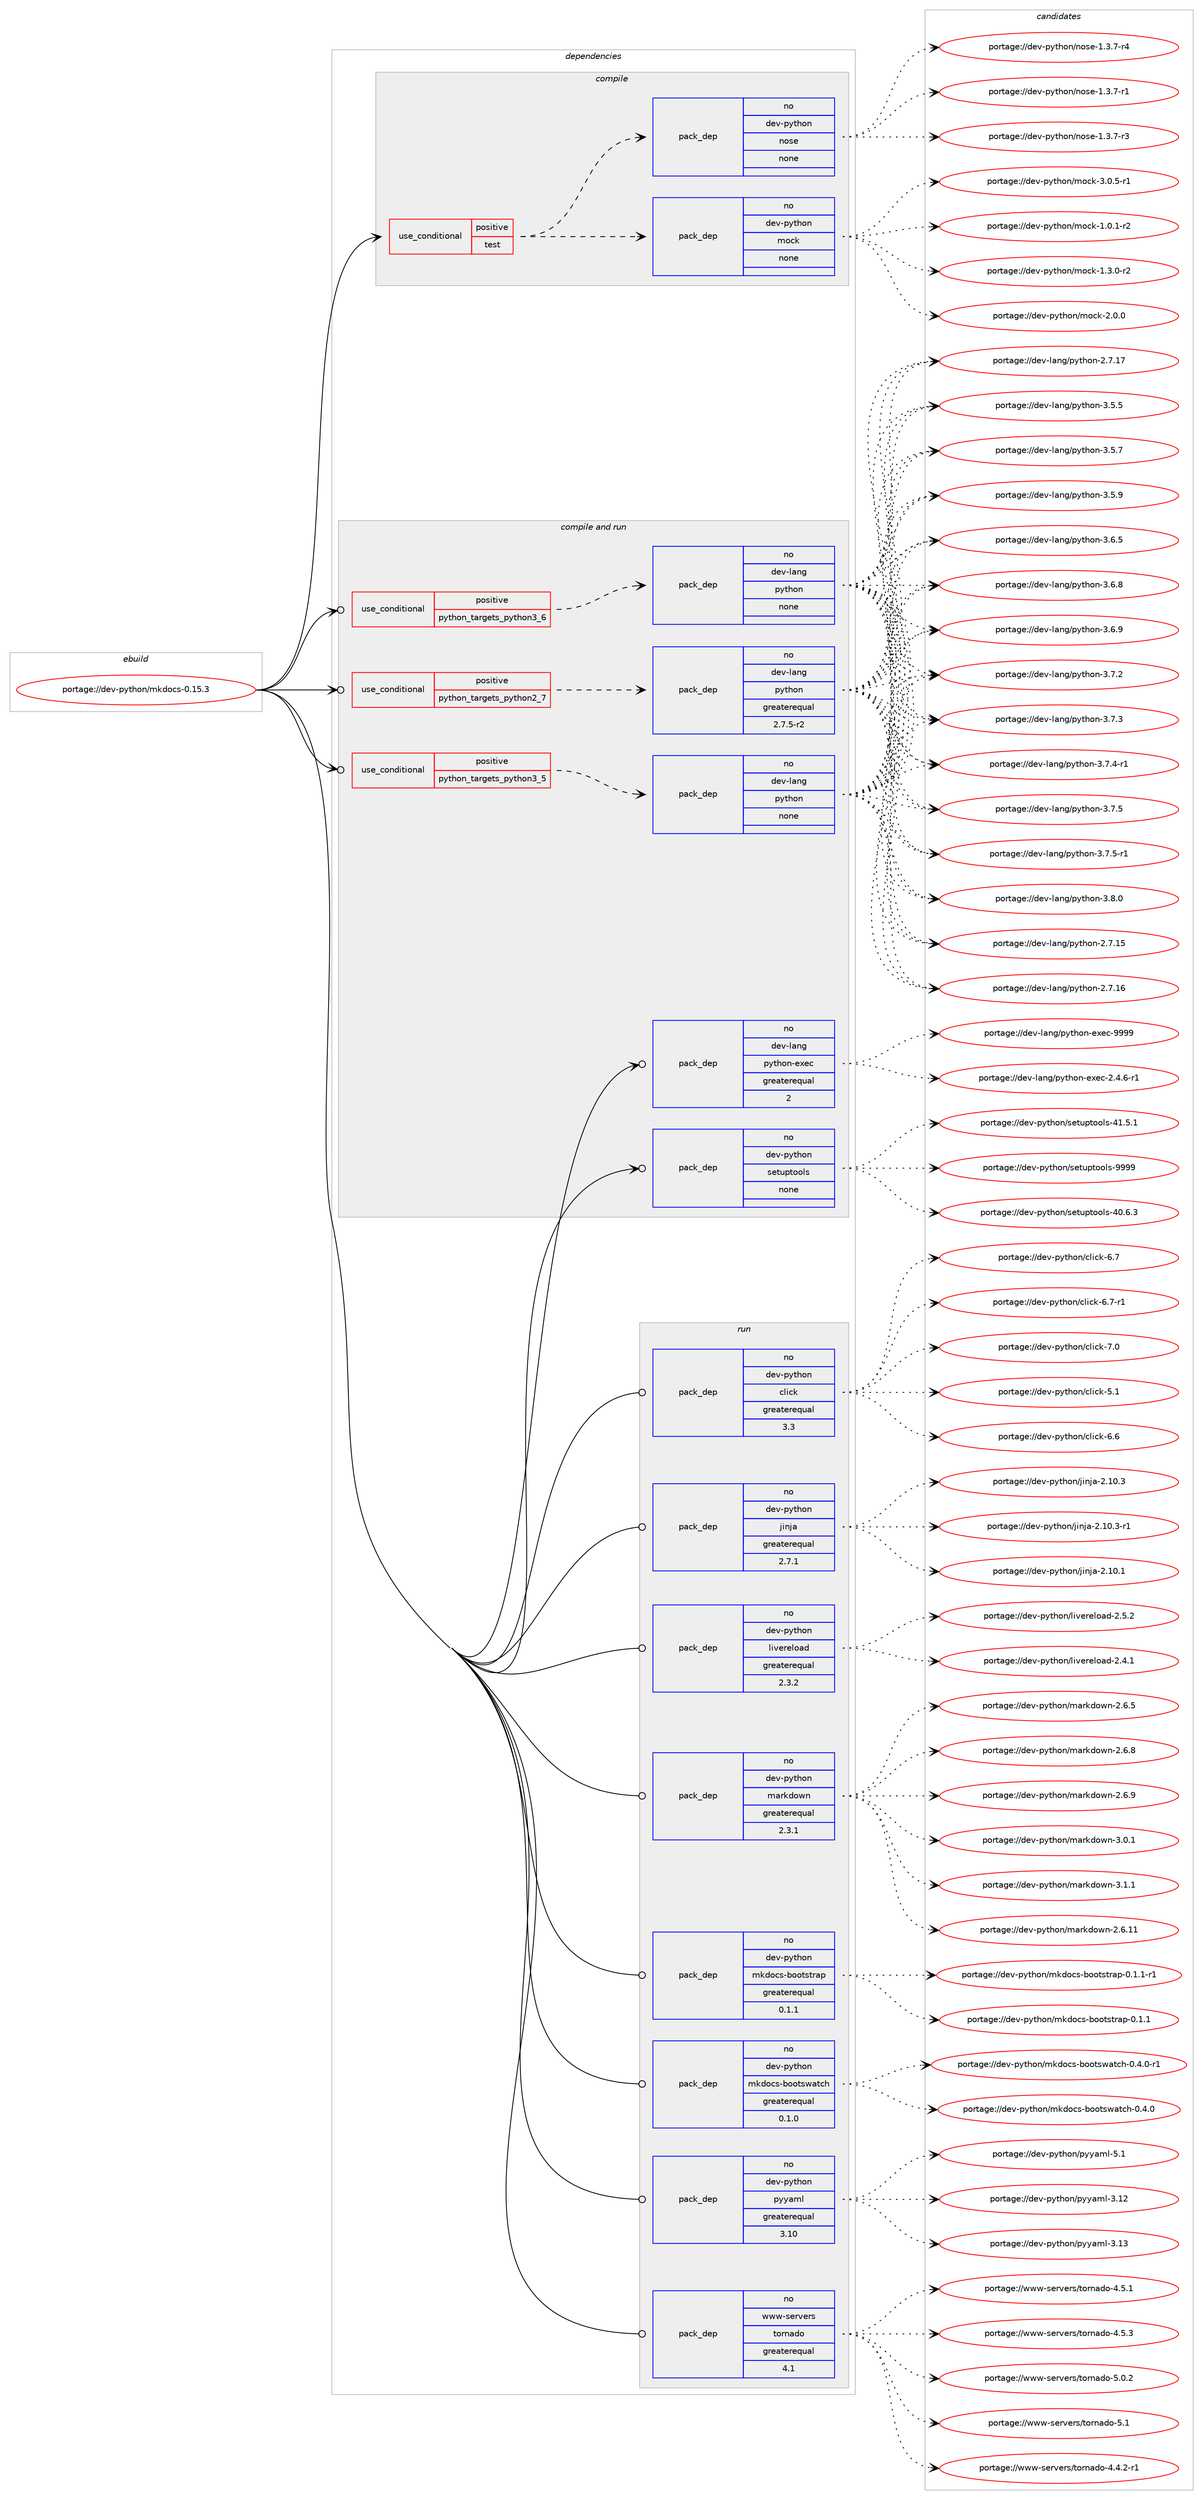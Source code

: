 digraph prolog {

# *************
# Graph options
# *************

newrank=true;
concentrate=true;
compound=true;
graph [rankdir=LR,fontname=Helvetica,fontsize=10,ranksep=1.5];#, ranksep=2.5, nodesep=0.2];
edge  [arrowhead=vee];
node  [fontname=Helvetica,fontsize=10];

# **********
# The ebuild
# **********

subgraph cluster_leftcol {
color=gray;
rank=same;
label=<<i>ebuild</i>>;
id [label="portage://dev-python/mkdocs-0.15.3", color=red, width=4, href="../dev-python/mkdocs-0.15.3.svg"];
}

# ****************
# The dependencies
# ****************

subgraph cluster_midcol {
color=gray;
label=<<i>dependencies</i>>;
subgraph cluster_compile {
fillcolor="#eeeeee";
style=filled;
label=<<i>compile</i>>;
subgraph cond31811 {
dependency149554 [label=<<TABLE BORDER="0" CELLBORDER="1" CELLSPACING="0" CELLPADDING="4"><TR><TD ROWSPAN="3" CELLPADDING="10">use_conditional</TD></TR><TR><TD>positive</TD></TR><TR><TD>test</TD></TR></TABLE>>, shape=none, color=red];
subgraph pack114417 {
dependency149555 [label=<<TABLE BORDER="0" CELLBORDER="1" CELLSPACING="0" CELLPADDING="4" WIDTH="220"><TR><TD ROWSPAN="6" CELLPADDING="30">pack_dep</TD></TR><TR><TD WIDTH="110">no</TD></TR><TR><TD>dev-python</TD></TR><TR><TD>mock</TD></TR><TR><TD>none</TD></TR><TR><TD></TD></TR></TABLE>>, shape=none, color=blue];
}
dependency149554:e -> dependency149555:w [weight=20,style="dashed",arrowhead="vee"];
subgraph pack114418 {
dependency149556 [label=<<TABLE BORDER="0" CELLBORDER="1" CELLSPACING="0" CELLPADDING="4" WIDTH="220"><TR><TD ROWSPAN="6" CELLPADDING="30">pack_dep</TD></TR><TR><TD WIDTH="110">no</TD></TR><TR><TD>dev-python</TD></TR><TR><TD>nose</TD></TR><TR><TD>none</TD></TR><TR><TD></TD></TR></TABLE>>, shape=none, color=blue];
}
dependency149554:e -> dependency149556:w [weight=20,style="dashed",arrowhead="vee"];
}
id:e -> dependency149554:w [weight=20,style="solid",arrowhead="vee"];
}
subgraph cluster_compileandrun {
fillcolor="#eeeeee";
style=filled;
label=<<i>compile and run</i>>;
subgraph cond31812 {
dependency149557 [label=<<TABLE BORDER="0" CELLBORDER="1" CELLSPACING="0" CELLPADDING="4"><TR><TD ROWSPAN="3" CELLPADDING="10">use_conditional</TD></TR><TR><TD>positive</TD></TR><TR><TD>python_targets_python2_7</TD></TR></TABLE>>, shape=none, color=red];
subgraph pack114419 {
dependency149558 [label=<<TABLE BORDER="0" CELLBORDER="1" CELLSPACING="0" CELLPADDING="4" WIDTH="220"><TR><TD ROWSPAN="6" CELLPADDING="30">pack_dep</TD></TR><TR><TD WIDTH="110">no</TD></TR><TR><TD>dev-lang</TD></TR><TR><TD>python</TD></TR><TR><TD>greaterequal</TD></TR><TR><TD>2.7.5-r2</TD></TR></TABLE>>, shape=none, color=blue];
}
dependency149557:e -> dependency149558:w [weight=20,style="dashed",arrowhead="vee"];
}
id:e -> dependency149557:w [weight=20,style="solid",arrowhead="odotvee"];
subgraph cond31813 {
dependency149559 [label=<<TABLE BORDER="0" CELLBORDER="1" CELLSPACING="0" CELLPADDING="4"><TR><TD ROWSPAN="3" CELLPADDING="10">use_conditional</TD></TR><TR><TD>positive</TD></TR><TR><TD>python_targets_python3_5</TD></TR></TABLE>>, shape=none, color=red];
subgraph pack114420 {
dependency149560 [label=<<TABLE BORDER="0" CELLBORDER="1" CELLSPACING="0" CELLPADDING="4" WIDTH="220"><TR><TD ROWSPAN="6" CELLPADDING="30">pack_dep</TD></TR><TR><TD WIDTH="110">no</TD></TR><TR><TD>dev-lang</TD></TR><TR><TD>python</TD></TR><TR><TD>none</TD></TR><TR><TD></TD></TR></TABLE>>, shape=none, color=blue];
}
dependency149559:e -> dependency149560:w [weight=20,style="dashed",arrowhead="vee"];
}
id:e -> dependency149559:w [weight=20,style="solid",arrowhead="odotvee"];
subgraph cond31814 {
dependency149561 [label=<<TABLE BORDER="0" CELLBORDER="1" CELLSPACING="0" CELLPADDING="4"><TR><TD ROWSPAN="3" CELLPADDING="10">use_conditional</TD></TR><TR><TD>positive</TD></TR><TR><TD>python_targets_python3_6</TD></TR></TABLE>>, shape=none, color=red];
subgraph pack114421 {
dependency149562 [label=<<TABLE BORDER="0" CELLBORDER="1" CELLSPACING="0" CELLPADDING="4" WIDTH="220"><TR><TD ROWSPAN="6" CELLPADDING="30">pack_dep</TD></TR><TR><TD WIDTH="110">no</TD></TR><TR><TD>dev-lang</TD></TR><TR><TD>python</TD></TR><TR><TD>none</TD></TR><TR><TD></TD></TR></TABLE>>, shape=none, color=blue];
}
dependency149561:e -> dependency149562:w [weight=20,style="dashed",arrowhead="vee"];
}
id:e -> dependency149561:w [weight=20,style="solid",arrowhead="odotvee"];
subgraph pack114422 {
dependency149563 [label=<<TABLE BORDER="0" CELLBORDER="1" CELLSPACING="0" CELLPADDING="4" WIDTH="220"><TR><TD ROWSPAN="6" CELLPADDING="30">pack_dep</TD></TR><TR><TD WIDTH="110">no</TD></TR><TR><TD>dev-lang</TD></TR><TR><TD>python-exec</TD></TR><TR><TD>greaterequal</TD></TR><TR><TD>2</TD></TR></TABLE>>, shape=none, color=blue];
}
id:e -> dependency149563:w [weight=20,style="solid",arrowhead="odotvee"];
subgraph pack114423 {
dependency149564 [label=<<TABLE BORDER="0" CELLBORDER="1" CELLSPACING="0" CELLPADDING="4" WIDTH="220"><TR><TD ROWSPAN="6" CELLPADDING="30">pack_dep</TD></TR><TR><TD WIDTH="110">no</TD></TR><TR><TD>dev-python</TD></TR><TR><TD>setuptools</TD></TR><TR><TD>none</TD></TR><TR><TD></TD></TR></TABLE>>, shape=none, color=blue];
}
id:e -> dependency149564:w [weight=20,style="solid",arrowhead="odotvee"];
}
subgraph cluster_run {
fillcolor="#eeeeee";
style=filled;
label=<<i>run</i>>;
subgraph pack114424 {
dependency149565 [label=<<TABLE BORDER="0" CELLBORDER="1" CELLSPACING="0" CELLPADDING="4" WIDTH="220"><TR><TD ROWSPAN="6" CELLPADDING="30">pack_dep</TD></TR><TR><TD WIDTH="110">no</TD></TR><TR><TD>dev-python</TD></TR><TR><TD>click</TD></TR><TR><TD>greaterequal</TD></TR><TR><TD>3.3</TD></TR></TABLE>>, shape=none, color=blue];
}
id:e -> dependency149565:w [weight=20,style="solid",arrowhead="odot"];
subgraph pack114425 {
dependency149566 [label=<<TABLE BORDER="0" CELLBORDER="1" CELLSPACING="0" CELLPADDING="4" WIDTH="220"><TR><TD ROWSPAN="6" CELLPADDING="30">pack_dep</TD></TR><TR><TD WIDTH="110">no</TD></TR><TR><TD>dev-python</TD></TR><TR><TD>jinja</TD></TR><TR><TD>greaterequal</TD></TR><TR><TD>2.7.1</TD></TR></TABLE>>, shape=none, color=blue];
}
id:e -> dependency149566:w [weight=20,style="solid",arrowhead="odot"];
subgraph pack114426 {
dependency149567 [label=<<TABLE BORDER="0" CELLBORDER="1" CELLSPACING="0" CELLPADDING="4" WIDTH="220"><TR><TD ROWSPAN="6" CELLPADDING="30">pack_dep</TD></TR><TR><TD WIDTH="110">no</TD></TR><TR><TD>dev-python</TD></TR><TR><TD>livereload</TD></TR><TR><TD>greaterequal</TD></TR><TR><TD>2.3.2</TD></TR></TABLE>>, shape=none, color=blue];
}
id:e -> dependency149567:w [weight=20,style="solid",arrowhead="odot"];
subgraph pack114427 {
dependency149568 [label=<<TABLE BORDER="0" CELLBORDER="1" CELLSPACING="0" CELLPADDING="4" WIDTH="220"><TR><TD ROWSPAN="6" CELLPADDING="30">pack_dep</TD></TR><TR><TD WIDTH="110">no</TD></TR><TR><TD>dev-python</TD></TR><TR><TD>markdown</TD></TR><TR><TD>greaterequal</TD></TR><TR><TD>2.3.1</TD></TR></TABLE>>, shape=none, color=blue];
}
id:e -> dependency149568:w [weight=20,style="solid",arrowhead="odot"];
subgraph pack114428 {
dependency149569 [label=<<TABLE BORDER="0" CELLBORDER="1" CELLSPACING="0" CELLPADDING="4" WIDTH="220"><TR><TD ROWSPAN="6" CELLPADDING="30">pack_dep</TD></TR><TR><TD WIDTH="110">no</TD></TR><TR><TD>dev-python</TD></TR><TR><TD>mkdocs-bootstrap</TD></TR><TR><TD>greaterequal</TD></TR><TR><TD>0.1.1</TD></TR></TABLE>>, shape=none, color=blue];
}
id:e -> dependency149569:w [weight=20,style="solid",arrowhead="odot"];
subgraph pack114429 {
dependency149570 [label=<<TABLE BORDER="0" CELLBORDER="1" CELLSPACING="0" CELLPADDING="4" WIDTH="220"><TR><TD ROWSPAN="6" CELLPADDING="30">pack_dep</TD></TR><TR><TD WIDTH="110">no</TD></TR><TR><TD>dev-python</TD></TR><TR><TD>mkdocs-bootswatch</TD></TR><TR><TD>greaterequal</TD></TR><TR><TD>0.1.0</TD></TR></TABLE>>, shape=none, color=blue];
}
id:e -> dependency149570:w [weight=20,style="solid",arrowhead="odot"];
subgraph pack114430 {
dependency149571 [label=<<TABLE BORDER="0" CELLBORDER="1" CELLSPACING="0" CELLPADDING="4" WIDTH="220"><TR><TD ROWSPAN="6" CELLPADDING="30">pack_dep</TD></TR><TR><TD WIDTH="110">no</TD></TR><TR><TD>dev-python</TD></TR><TR><TD>pyyaml</TD></TR><TR><TD>greaterequal</TD></TR><TR><TD>3.10</TD></TR></TABLE>>, shape=none, color=blue];
}
id:e -> dependency149571:w [weight=20,style="solid",arrowhead="odot"];
subgraph pack114431 {
dependency149572 [label=<<TABLE BORDER="0" CELLBORDER="1" CELLSPACING="0" CELLPADDING="4" WIDTH="220"><TR><TD ROWSPAN="6" CELLPADDING="30">pack_dep</TD></TR><TR><TD WIDTH="110">no</TD></TR><TR><TD>www-servers</TD></TR><TR><TD>tornado</TD></TR><TR><TD>greaterequal</TD></TR><TR><TD>4.1</TD></TR></TABLE>>, shape=none, color=blue];
}
id:e -> dependency149572:w [weight=20,style="solid",arrowhead="odot"];
}
}

# **************
# The candidates
# **************

subgraph cluster_choices {
rank=same;
color=gray;
label=<<i>candidates</i>>;

subgraph choice114417 {
color=black;
nodesep=1;
choiceportage1001011184511212111610411111047109111991074549464846494511450 [label="portage://dev-python/mock-1.0.1-r2", color=red, width=4,href="../dev-python/mock-1.0.1-r2.svg"];
choiceportage1001011184511212111610411111047109111991074549465146484511450 [label="portage://dev-python/mock-1.3.0-r2", color=red, width=4,href="../dev-python/mock-1.3.0-r2.svg"];
choiceportage100101118451121211161041111104710911199107455046484648 [label="portage://dev-python/mock-2.0.0", color=red, width=4,href="../dev-python/mock-2.0.0.svg"];
choiceportage1001011184511212111610411111047109111991074551464846534511449 [label="portage://dev-python/mock-3.0.5-r1", color=red, width=4,href="../dev-python/mock-3.0.5-r1.svg"];
dependency149555:e -> choiceportage1001011184511212111610411111047109111991074549464846494511450:w [style=dotted,weight="100"];
dependency149555:e -> choiceportage1001011184511212111610411111047109111991074549465146484511450:w [style=dotted,weight="100"];
dependency149555:e -> choiceportage100101118451121211161041111104710911199107455046484648:w [style=dotted,weight="100"];
dependency149555:e -> choiceportage1001011184511212111610411111047109111991074551464846534511449:w [style=dotted,weight="100"];
}
subgraph choice114418 {
color=black;
nodesep=1;
choiceportage10010111845112121116104111110471101111151014549465146554511449 [label="portage://dev-python/nose-1.3.7-r1", color=red, width=4,href="../dev-python/nose-1.3.7-r1.svg"];
choiceportage10010111845112121116104111110471101111151014549465146554511451 [label="portage://dev-python/nose-1.3.7-r3", color=red, width=4,href="../dev-python/nose-1.3.7-r3.svg"];
choiceportage10010111845112121116104111110471101111151014549465146554511452 [label="portage://dev-python/nose-1.3.7-r4", color=red, width=4,href="../dev-python/nose-1.3.7-r4.svg"];
dependency149556:e -> choiceportage10010111845112121116104111110471101111151014549465146554511449:w [style=dotted,weight="100"];
dependency149556:e -> choiceportage10010111845112121116104111110471101111151014549465146554511451:w [style=dotted,weight="100"];
dependency149556:e -> choiceportage10010111845112121116104111110471101111151014549465146554511452:w [style=dotted,weight="100"];
}
subgraph choice114419 {
color=black;
nodesep=1;
choiceportage10010111845108971101034711212111610411111045504655464953 [label="portage://dev-lang/python-2.7.15", color=red, width=4,href="../dev-lang/python-2.7.15.svg"];
choiceportage10010111845108971101034711212111610411111045504655464954 [label="portage://dev-lang/python-2.7.16", color=red, width=4,href="../dev-lang/python-2.7.16.svg"];
choiceportage10010111845108971101034711212111610411111045504655464955 [label="portage://dev-lang/python-2.7.17", color=red, width=4,href="../dev-lang/python-2.7.17.svg"];
choiceportage100101118451089711010347112121116104111110455146534653 [label="portage://dev-lang/python-3.5.5", color=red, width=4,href="../dev-lang/python-3.5.5.svg"];
choiceportage100101118451089711010347112121116104111110455146534655 [label="portage://dev-lang/python-3.5.7", color=red, width=4,href="../dev-lang/python-3.5.7.svg"];
choiceportage100101118451089711010347112121116104111110455146534657 [label="portage://dev-lang/python-3.5.9", color=red, width=4,href="../dev-lang/python-3.5.9.svg"];
choiceportage100101118451089711010347112121116104111110455146544653 [label="portage://dev-lang/python-3.6.5", color=red, width=4,href="../dev-lang/python-3.6.5.svg"];
choiceportage100101118451089711010347112121116104111110455146544656 [label="portage://dev-lang/python-3.6.8", color=red, width=4,href="../dev-lang/python-3.6.8.svg"];
choiceportage100101118451089711010347112121116104111110455146544657 [label="portage://dev-lang/python-3.6.9", color=red, width=4,href="../dev-lang/python-3.6.9.svg"];
choiceportage100101118451089711010347112121116104111110455146554650 [label="portage://dev-lang/python-3.7.2", color=red, width=4,href="../dev-lang/python-3.7.2.svg"];
choiceportage100101118451089711010347112121116104111110455146554651 [label="portage://dev-lang/python-3.7.3", color=red, width=4,href="../dev-lang/python-3.7.3.svg"];
choiceportage1001011184510897110103471121211161041111104551465546524511449 [label="portage://dev-lang/python-3.7.4-r1", color=red, width=4,href="../dev-lang/python-3.7.4-r1.svg"];
choiceportage100101118451089711010347112121116104111110455146554653 [label="portage://dev-lang/python-3.7.5", color=red, width=4,href="../dev-lang/python-3.7.5.svg"];
choiceportage1001011184510897110103471121211161041111104551465546534511449 [label="portage://dev-lang/python-3.7.5-r1", color=red, width=4,href="../dev-lang/python-3.7.5-r1.svg"];
choiceportage100101118451089711010347112121116104111110455146564648 [label="portage://dev-lang/python-3.8.0", color=red, width=4,href="../dev-lang/python-3.8.0.svg"];
dependency149558:e -> choiceportage10010111845108971101034711212111610411111045504655464953:w [style=dotted,weight="100"];
dependency149558:e -> choiceportage10010111845108971101034711212111610411111045504655464954:w [style=dotted,weight="100"];
dependency149558:e -> choiceportage10010111845108971101034711212111610411111045504655464955:w [style=dotted,weight="100"];
dependency149558:e -> choiceportage100101118451089711010347112121116104111110455146534653:w [style=dotted,weight="100"];
dependency149558:e -> choiceportage100101118451089711010347112121116104111110455146534655:w [style=dotted,weight="100"];
dependency149558:e -> choiceportage100101118451089711010347112121116104111110455146534657:w [style=dotted,weight="100"];
dependency149558:e -> choiceportage100101118451089711010347112121116104111110455146544653:w [style=dotted,weight="100"];
dependency149558:e -> choiceportage100101118451089711010347112121116104111110455146544656:w [style=dotted,weight="100"];
dependency149558:e -> choiceportage100101118451089711010347112121116104111110455146544657:w [style=dotted,weight="100"];
dependency149558:e -> choiceportage100101118451089711010347112121116104111110455146554650:w [style=dotted,weight="100"];
dependency149558:e -> choiceportage100101118451089711010347112121116104111110455146554651:w [style=dotted,weight="100"];
dependency149558:e -> choiceportage1001011184510897110103471121211161041111104551465546524511449:w [style=dotted,weight="100"];
dependency149558:e -> choiceportage100101118451089711010347112121116104111110455146554653:w [style=dotted,weight="100"];
dependency149558:e -> choiceportage1001011184510897110103471121211161041111104551465546534511449:w [style=dotted,weight="100"];
dependency149558:e -> choiceportage100101118451089711010347112121116104111110455146564648:w [style=dotted,weight="100"];
}
subgraph choice114420 {
color=black;
nodesep=1;
choiceportage10010111845108971101034711212111610411111045504655464953 [label="portage://dev-lang/python-2.7.15", color=red, width=4,href="../dev-lang/python-2.7.15.svg"];
choiceportage10010111845108971101034711212111610411111045504655464954 [label="portage://dev-lang/python-2.7.16", color=red, width=4,href="../dev-lang/python-2.7.16.svg"];
choiceportage10010111845108971101034711212111610411111045504655464955 [label="portage://dev-lang/python-2.7.17", color=red, width=4,href="../dev-lang/python-2.7.17.svg"];
choiceportage100101118451089711010347112121116104111110455146534653 [label="portage://dev-lang/python-3.5.5", color=red, width=4,href="../dev-lang/python-3.5.5.svg"];
choiceportage100101118451089711010347112121116104111110455146534655 [label="portage://dev-lang/python-3.5.7", color=red, width=4,href="../dev-lang/python-3.5.7.svg"];
choiceportage100101118451089711010347112121116104111110455146534657 [label="portage://dev-lang/python-3.5.9", color=red, width=4,href="../dev-lang/python-3.5.9.svg"];
choiceportage100101118451089711010347112121116104111110455146544653 [label="portage://dev-lang/python-3.6.5", color=red, width=4,href="../dev-lang/python-3.6.5.svg"];
choiceportage100101118451089711010347112121116104111110455146544656 [label="portage://dev-lang/python-3.6.8", color=red, width=4,href="../dev-lang/python-3.6.8.svg"];
choiceportage100101118451089711010347112121116104111110455146544657 [label="portage://dev-lang/python-3.6.9", color=red, width=4,href="../dev-lang/python-3.6.9.svg"];
choiceportage100101118451089711010347112121116104111110455146554650 [label="portage://dev-lang/python-3.7.2", color=red, width=4,href="../dev-lang/python-3.7.2.svg"];
choiceportage100101118451089711010347112121116104111110455146554651 [label="portage://dev-lang/python-3.7.3", color=red, width=4,href="../dev-lang/python-3.7.3.svg"];
choiceportage1001011184510897110103471121211161041111104551465546524511449 [label="portage://dev-lang/python-3.7.4-r1", color=red, width=4,href="../dev-lang/python-3.7.4-r1.svg"];
choiceportage100101118451089711010347112121116104111110455146554653 [label="portage://dev-lang/python-3.7.5", color=red, width=4,href="../dev-lang/python-3.7.5.svg"];
choiceportage1001011184510897110103471121211161041111104551465546534511449 [label="portage://dev-lang/python-3.7.5-r1", color=red, width=4,href="../dev-lang/python-3.7.5-r1.svg"];
choiceportage100101118451089711010347112121116104111110455146564648 [label="portage://dev-lang/python-3.8.0", color=red, width=4,href="../dev-lang/python-3.8.0.svg"];
dependency149560:e -> choiceportage10010111845108971101034711212111610411111045504655464953:w [style=dotted,weight="100"];
dependency149560:e -> choiceportage10010111845108971101034711212111610411111045504655464954:w [style=dotted,weight="100"];
dependency149560:e -> choiceportage10010111845108971101034711212111610411111045504655464955:w [style=dotted,weight="100"];
dependency149560:e -> choiceportage100101118451089711010347112121116104111110455146534653:w [style=dotted,weight="100"];
dependency149560:e -> choiceportage100101118451089711010347112121116104111110455146534655:w [style=dotted,weight="100"];
dependency149560:e -> choiceportage100101118451089711010347112121116104111110455146534657:w [style=dotted,weight="100"];
dependency149560:e -> choiceportage100101118451089711010347112121116104111110455146544653:w [style=dotted,weight="100"];
dependency149560:e -> choiceportage100101118451089711010347112121116104111110455146544656:w [style=dotted,weight="100"];
dependency149560:e -> choiceportage100101118451089711010347112121116104111110455146544657:w [style=dotted,weight="100"];
dependency149560:e -> choiceportage100101118451089711010347112121116104111110455146554650:w [style=dotted,weight="100"];
dependency149560:e -> choiceportage100101118451089711010347112121116104111110455146554651:w [style=dotted,weight="100"];
dependency149560:e -> choiceportage1001011184510897110103471121211161041111104551465546524511449:w [style=dotted,weight="100"];
dependency149560:e -> choiceportage100101118451089711010347112121116104111110455146554653:w [style=dotted,weight="100"];
dependency149560:e -> choiceportage1001011184510897110103471121211161041111104551465546534511449:w [style=dotted,weight="100"];
dependency149560:e -> choiceportage100101118451089711010347112121116104111110455146564648:w [style=dotted,weight="100"];
}
subgraph choice114421 {
color=black;
nodesep=1;
choiceportage10010111845108971101034711212111610411111045504655464953 [label="portage://dev-lang/python-2.7.15", color=red, width=4,href="../dev-lang/python-2.7.15.svg"];
choiceportage10010111845108971101034711212111610411111045504655464954 [label="portage://dev-lang/python-2.7.16", color=red, width=4,href="../dev-lang/python-2.7.16.svg"];
choiceportage10010111845108971101034711212111610411111045504655464955 [label="portage://dev-lang/python-2.7.17", color=red, width=4,href="../dev-lang/python-2.7.17.svg"];
choiceportage100101118451089711010347112121116104111110455146534653 [label="portage://dev-lang/python-3.5.5", color=red, width=4,href="../dev-lang/python-3.5.5.svg"];
choiceportage100101118451089711010347112121116104111110455146534655 [label="portage://dev-lang/python-3.5.7", color=red, width=4,href="../dev-lang/python-3.5.7.svg"];
choiceportage100101118451089711010347112121116104111110455146534657 [label="portage://dev-lang/python-3.5.9", color=red, width=4,href="../dev-lang/python-3.5.9.svg"];
choiceportage100101118451089711010347112121116104111110455146544653 [label="portage://dev-lang/python-3.6.5", color=red, width=4,href="../dev-lang/python-3.6.5.svg"];
choiceportage100101118451089711010347112121116104111110455146544656 [label="portage://dev-lang/python-3.6.8", color=red, width=4,href="../dev-lang/python-3.6.8.svg"];
choiceportage100101118451089711010347112121116104111110455146544657 [label="portage://dev-lang/python-3.6.9", color=red, width=4,href="../dev-lang/python-3.6.9.svg"];
choiceportage100101118451089711010347112121116104111110455146554650 [label="portage://dev-lang/python-3.7.2", color=red, width=4,href="../dev-lang/python-3.7.2.svg"];
choiceportage100101118451089711010347112121116104111110455146554651 [label="portage://dev-lang/python-3.7.3", color=red, width=4,href="../dev-lang/python-3.7.3.svg"];
choiceportage1001011184510897110103471121211161041111104551465546524511449 [label="portage://dev-lang/python-3.7.4-r1", color=red, width=4,href="../dev-lang/python-3.7.4-r1.svg"];
choiceportage100101118451089711010347112121116104111110455146554653 [label="portage://dev-lang/python-3.7.5", color=red, width=4,href="../dev-lang/python-3.7.5.svg"];
choiceportage1001011184510897110103471121211161041111104551465546534511449 [label="portage://dev-lang/python-3.7.5-r1", color=red, width=4,href="../dev-lang/python-3.7.5-r1.svg"];
choiceportage100101118451089711010347112121116104111110455146564648 [label="portage://dev-lang/python-3.8.0", color=red, width=4,href="../dev-lang/python-3.8.0.svg"];
dependency149562:e -> choiceportage10010111845108971101034711212111610411111045504655464953:w [style=dotted,weight="100"];
dependency149562:e -> choiceportage10010111845108971101034711212111610411111045504655464954:w [style=dotted,weight="100"];
dependency149562:e -> choiceportage10010111845108971101034711212111610411111045504655464955:w [style=dotted,weight="100"];
dependency149562:e -> choiceportage100101118451089711010347112121116104111110455146534653:w [style=dotted,weight="100"];
dependency149562:e -> choiceportage100101118451089711010347112121116104111110455146534655:w [style=dotted,weight="100"];
dependency149562:e -> choiceportage100101118451089711010347112121116104111110455146534657:w [style=dotted,weight="100"];
dependency149562:e -> choiceportage100101118451089711010347112121116104111110455146544653:w [style=dotted,weight="100"];
dependency149562:e -> choiceportage100101118451089711010347112121116104111110455146544656:w [style=dotted,weight="100"];
dependency149562:e -> choiceportage100101118451089711010347112121116104111110455146544657:w [style=dotted,weight="100"];
dependency149562:e -> choiceportage100101118451089711010347112121116104111110455146554650:w [style=dotted,weight="100"];
dependency149562:e -> choiceportage100101118451089711010347112121116104111110455146554651:w [style=dotted,weight="100"];
dependency149562:e -> choiceportage1001011184510897110103471121211161041111104551465546524511449:w [style=dotted,weight="100"];
dependency149562:e -> choiceportage100101118451089711010347112121116104111110455146554653:w [style=dotted,weight="100"];
dependency149562:e -> choiceportage1001011184510897110103471121211161041111104551465546534511449:w [style=dotted,weight="100"];
dependency149562:e -> choiceportage100101118451089711010347112121116104111110455146564648:w [style=dotted,weight="100"];
}
subgraph choice114422 {
color=black;
nodesep=1;
choiceportage10010111845108971101034711212111610411111045101120101994550465246544511449 [label="portage://dev-lang/python-exec-2.4.6-r1", color=red, width=4,href="../dev-lang/python-exec-2.4.6-r1.svg"];
choiceportage10010111845108971101034711212111610411111045101120101994557575757 [label="portage://dev-lang/python-exec-9999", color=red, width=4,href="../dev-lang/python-exec-9999.svg"];
dependency149563:e -> choiceportage10010111845108971101034711212111610411111045101120101994550465246544511449:w [style=dotted,weight="100"];
dependency149563:e -> choiceportage10010111845108971101034711212111610411111045101120101994557575757:w [style=dotted,weight="100"];
}
subgraph choice114423 {
color=black;
nodesep=1;
choiceportage100101118451121211161041111104711510111611711211611111110811545524846544651 [label="portage://dev-python/setuptools-40.6.3", color=red, width=4,href="../dev-python/setuptools-40.6.3.svg"];
choiceportage100101118451121211161041111104711510111611711211611111110811545524946534649 [label="portage://dev-python/setuptools-41.5.1", color=red, width=4,href="../dev-python/setuptools-41.5.1.svg"];
choiceportage10010111845112121116104111110471151011161171121161111111081154557575757 [label="portage://dev-python/setuptools-9999", color=red, width=4,href="../dev-python/setuptools-9999.svg"];
dependency149564:e -> choiceportage100101118451121211161041111104711510111611711211611111110811545524846544651:w [style=dotted,weight="100"];
dependency149564:e -> choiceportage100101118451121211161041111104711510111611711211611111110811545524946534649:w [style=dotted,weight="100"];
dependency149564:e -> choiceportage10010111845112121116104111110471151011161171121161111111081154557575757:w [style=dotted,weight="100"];
}
subgraph choice114424 {
color=black;
nodesep=1;
choiceportage1001011184511212111610411111047991081059910745534649 [label="portage://dev-python/click-5.1", color=red, width=4,href="../dev-python/click-5.1.svg"];
choiceportage1001011184511212111610411111047991081059910745544654 [label="portage://dev-python/click-6.6", color=red, width=4,href="../dev-python/click-6.6.svg"];
choiceportage1001011184511212111610411111047991081059910745544655 [label="portage://dev-python/click-6.7", color=red, width=4,href="../dev-python/click-6.7.svg"];
choiceportage10010111845112121116104111110479910810599107455446554511449 [label="portage://dev-python/click-6.7-r1", color=red, width=4,href="../dev-python/click-6.7-r1.svg"];
choiceportage1001011184511212111610411111047991081059910745554648 [label="portage://dev-python/click-7.0", color=red, width=4,href="../dev-python/click-7.0.svg"];
dependency149565:e -> choiceportage1001011184511212111610411111047991081059910745534649:w [style=dotted,weight="100"];
dependency149565:e -> choiceportage1001011184511212111610411111047991081059910745544654:w [style=dotted,weight="100"];
dependency149565:e -> choiceportage1001011184511212111610411111047991081059910745544655:w [style=dotted,weight="100"];
dependency149565:e -> choiceportage10010111845112121116104111110479910810599107455446554511449:w [style=dotted,weight="100"];
dependency149565:e -> choiceportage1001011184511212111610411111047991081059910745554648:w [style=dotted,weight="100"];
}
subgraph choice114425 {
color=black;
nodesep=1;
choiceportage10010111845112121116104111110471061051101069745504649484649 [label="portage://dev-python/jinja-2.10.1", color=red, width=4,href="../dev-python/jinja-2.10.1.svg"];
choiceportage10010111845112121116104111110471061051101069745504649484651 [label="portage://dev-python/jinja-2.10.3", color=red, width=4,href="../dev-python/jinja-2.10.3.svg"];
choiceportage100101118451121211161041111104710610511010697455046494846514511449 [label="portage://dev-python/jinja-2.10.3-r1", color=red, width=4,href="../dev-python/jinja-2.10.3-r1.svg"];
dependency149566:e -> choiceportage10010111845112121116104111110471061051101069745504649484649:w [style=dotted,weight="100"];
dependency149566:e -> choiceportage10010111845112121116104111110471061051101069745504649484651:w [style=dotted,weight="100"];
dependency149566:e -> choiceportage100101118451121211161041111104710610511010697455046494846514511449:w [style=dotted,weight="100"];
}
subgraph choice114426 {
color=black;
nodesep=1;
choiceportage100101118451121211161041111104710810511810111410110811197100455046524649 [label="portage://dev-python/livereload-2.4.1", color=red, width=4,href="../dev-python/livereload-2.4.1.svg"];
choiceportage100101118451121211161041111104710810511810111410110811197100455046534650 [label="portage://dev-python/livereload-2.5.2", color=red, width=4,href="../dev-python/livereload-2.5.2.svg"];
dependency149567:e -> choiceportage100101118451121211161041111104710810511810111410110811197100455046524649:w [style=dotted,weight="100"];
dependency149567:e -> choiceportage100101118451121211161041111104710810511810111410110811197100455046534650:w [style=dotted,weight="100"];
}
subgraph choice114427 {
color=black;
nodesep=1;
choiceportage10010111845112121116104111110471099711410710011111911045504654464949 [label="portage://dev-python/markdown-2.6.11", color=red, width=4,href="../dev-python/markdown-2.6.11.svg"];
choiceportage100101118451121211161041111104710997114107100111119110455046544653 [label="portage://dev-python/markdown-2.6.5", color=red, width=4,href="../dev-python/markdown-2.6.5.svg"];
choiceportage100101118451121211161041111104710997114107100111119110455046544656 [label="portage://dev-python/markdown-2.6.8", color=red, width=4,href="../dev-python/markdown-2.6.8.svg"];
choiceportage100101118451121211161041111104710997114107100111119110455046544657 [label="portage://dev-python/markdown-2.6.9", color=red, width=4,href="../dev-python/markdown-2.6.9.svg"];
choiceportage100101118451121211161041111104710997114107100111119110455146484649 [label="portage://dev-python/markdown-3.0.1", color=red, width=4,href="../dev-python/markdown-3.0.1.svg"];
choiceportage100101118451121211161041111104710997114107100111119110455146494649 [label="portage://dev-python/markdown-3.1.1", color=red, width=4,href="../dev-python/markdown-3.1.1.svg"];
dependency149568:e -> choiceportage10010111845112121116104111110471099711410710011111911045504654464949:w [style=dotted,weight="100"];
dependency149568:e -> choiceportage100101118451121211161041111104710997114107100111119110455046544653:w [style=dotted,weight="100"];
dependency149568:e -> choiceportage100101118451121211161041111104710997114107100111119110455046544656:w [style=dotted,weight="100"];
dependency149568:e -> choiceportage100101118451121211161041111104710997114107100111119110455046544657:w [style=dotted,weight="100"];
dependency149568:e -> choiceportage100101118451121211161041111104710997114107100111119110455146484649:w [style=dotted,weight="100"];
dependency149568:e -> choiceportage100101118451121211161041111104710997114107100111119110455146494649:w [style=dotted,weight="100"];
}
subgraph choice114428 {
color=black;
nodesep=1;
choiceportage100101118451121211161041111104710910710011199115459811111111611511611497112454846494649 [label="portage://dev-python/mkdocs-bootstrap-0.1.1", color=red, width=4,href="../dev-python/mkdocs-bootstrap-0.1.1.svg"];
choiceportage1001011184511212111610411111047109107100111991154598111111116115116114971124548464946494511449 [label="portage://dev-python/mkdocs-bootstrap-0.1.1-r1", color=red, width=4,href="../dev-python/mkdocs-bootstrap-0.1.1-r1.svg"];
dependency149569:e -> choiceportage100101118451121211161041111104710910710011199115459811111111611511611497112454846494649:w [style=dotted,weight="100"];
dependency149569:e -> choiceportage1001011184511212111610411111047109107100111991154598111111116115116114971124548464946494511449:w [style=dotted,weight="100"];
}
subgraph choice114429 {
color=black;
nodesep=1;
choiceportage10010111845112121116104111110471091071001119911545981111111161151199711699104454846524648 [label="portage://dev-python/mkdocs-bootswatch-0.4.0", color=red, width=4,href="../dev-python/mkdocs-bootswatch-0.4.0.svg"];
choiceportage100101118451121211161041111104710910710011199115459811111111611511997116991044548465246484511449 [label="portage://dev-python/mkdocs-bootswatch-0.4.0-r1", color=red, width=4,href="../dev-python/mkdocs-bootswatch-0.4.0-r1.svg"];
dependency149570:e -> choiceportage10010111845112121116104111110471091071001119911545981111111161151199711699104454846524648:w [style=dotted,weight="100"];
dependency149570:e -> choiceportage100101118451121211161041111104710910710011199115459811111111611511997116991044548465246484511449:w [style=dotted,weight="100"];
}
subgraph choice114430 {
color=black;
nodesep=1;
choiceportage1001011184511212111610411111047112121121971091084551464950 [label="portage://dev-python/pyyaml-3.12", color=red, width=4,href="../dev-python/pyyaml-3.12.svg"];
choiceportage1001011184511212111610411111047112121121971091084551464951 [label="portage://dev-python/pyyaml-3.13", color=red, width=4,href="../dev-python/pyyaml-3.13.svg"];
choiceportage10010111845112121116104111110471121211219710910845534649 [label="portage://dev-python/pyyaml-5.1", color=red, width=4,href="../dev-python/pyyaml-5.1.svg"];
dependency149571:e -> choiceportage1001011184511212111610411111047112121121971091084551464950:w [style=dotted,weight="100"];
dependency149571:e -> choiceportage1001011184511212111610411111047112121121971091084551464951:w [style=dotted,weight="100"];
dependency149571:e -> choiceportage10010111845112121116104111110471121211219710910845534649:w [style=dotted,weight="100"];
}
subgraph choice114431 {
color=black;
nodesep=1;
choiceportage1191191194511510111411810111411547116111114110971001114552465246504511449 [label="portage://www-servers/tornado-4.4.2-r1", color=red, width=4,href="../www-servers/tornado-4.4.2-r1.svg"];
choiceportage119119119451151011141181011141154711611111411097100111455246534649 [label="portage://www-servers/tornado-4.5.1", color=red, width=4,href="../www-servers/tornado-4.5.1.svg"];
choiceportage119119119451151011141181011141154711611111411097100111455246534651 [label="portage://www-servers/tornado-4.5.3", color=red, width=4,href="../www-servers/tornado-4.5.3.svg"];
choiceportage119119119451151011141181011141154711611111411097100111455346484650 [label="portage://www-servers/tornado-5.0.2", color=red, width=4,href="../www-servers/tornado-5.0.2.svg"];
choiceportage11911911945115101114118101114115471161111141109710011145534649 [label="portage://www-servers/tornado-5.1", color=red, width=4,href="../www-servers/tornado-5.1.svg"];
dependency149572:e -> choiceportage1191191194511510111411810111411547116111114110971001114552465246504511449:w [style=dotted,weight="100"];
dependency149572:e -> choiceportage119119119451151011141181011141154711611111411097100111455246534649:w [style=dotted,weight="100"];
dependency149572:e -> choiceportage119119119451151011141181011141154711611111411097100111455246534651:w [style=dotted,weight="100"];
dependency149572:e -> choiceportage119119119451151011141181011141154711611111411097100111455346484650:w [style=dotted,weight="100"];
dependency149572:e -> choiceportage11911911945115101114118101114115471161111141109710011145534649:w [style=dotted,weight="100"];
}
}

}
